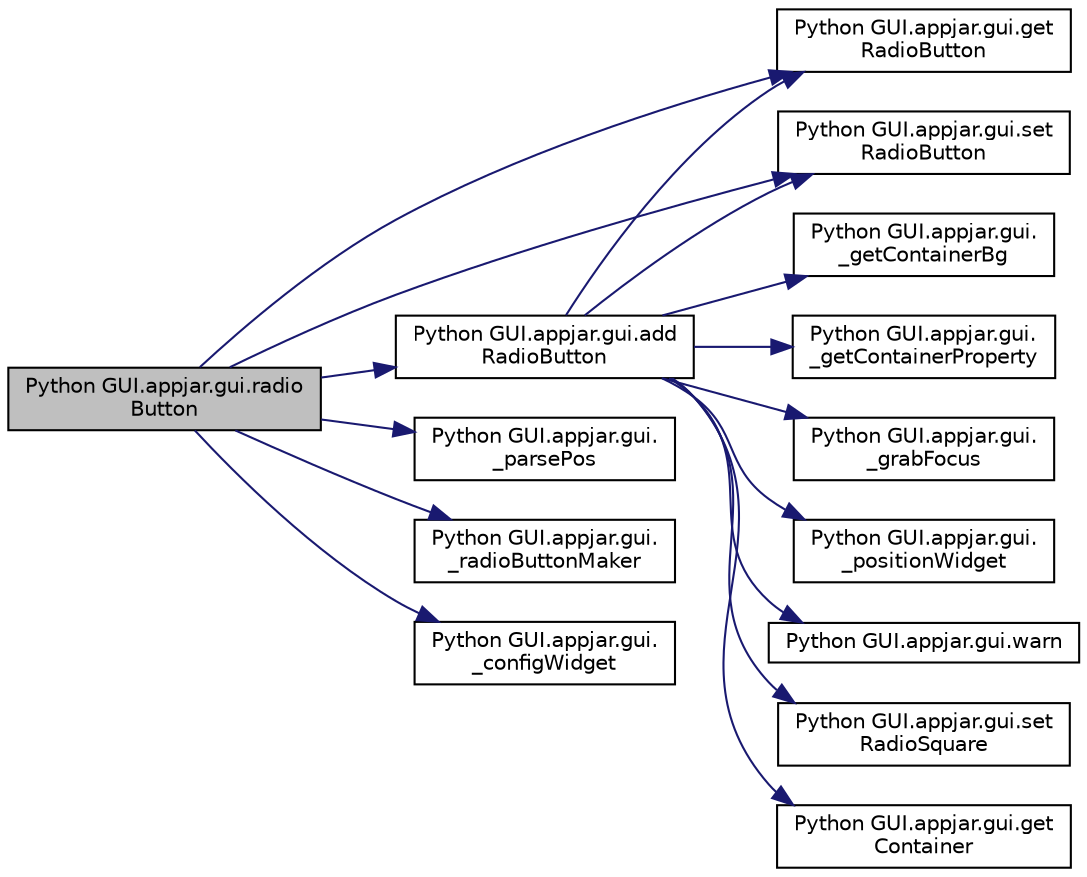 digraph "Python GUI.appjar.gui.radioButton"
{
  edge [fontname="Helvetica",fontsize="10",labelfontname="Helvetica",labelfontsize="10"];
  node [fontname="Helvetica",fontsize="10",shape=record];
  rankdir="LR";
  Node1772 [label="Python GUI.appjar.gui.radio\lButton",height=0.2,width=0.4,color="black", fillcolor="grey75", style="filled", fontcolor="black"];
  Node1772 -> Node1773 [color="midnightblue",fontsize="10",style="solid",fontname="Helvetica"];
  Node1773 [label="Python GUI.appjar.gui.get\lRadioButton",height=0.2,width=0.4,color="black", fillcolor="white", style="filled",URL="$class_python_01_g_u_i_1_1appjar_1_1gui.html#afff0afbe253c863000467c0516934959"];
  Node1772 -> Node1774 [color="midnightblue",fontsize="10",style="solid",fontname="Helvetica"];
  Node1774 [label="Python GUI.appjar.gui.set\lRadioButton",height=0.2,width=0.4,color="black", fillcolor="white", style="filled",URL="$class_python_01_g_u_i_1_1appjar_1_1gui.html#af69209dba535abdc4b9e2f3e5e9946e9"];
  Node1772 -> Node1775 [color="midnightblue",fontsize="10",style="solid",fontname="Helvetica"];
  Node1775 [label="Python GUI.appjar.gui.\l_parsePos",height=0.2,width=0.4,color="black", fillcolor="white", style="filled",URL="$class_python_01_g_u_i_1_1appjar_1_1gui.html#a1151185c82adc42b922797e38132c2ca",tooltip="FUNCTIONS for labels. "];
  Node1772 -> Node1776 [color="midnightblue",fontsize="10",style="solid",fontname="Helvetica"];
  Node1776 [label="Python GUI.appjar.gui.\l_radioButtonMaker",height=0.2,width=0.4,color="black", fillcolor="white", style="filled",URL="$class_python_01_g_u_i_1_1appjar_1_1gui.html#aaa09fa73e2c560d0ae0a2d7eb6e6c18a"];
  Node1772 -> Node1777 [color="midnightblue",fontsize="10",style="solid",fontname="Helvetica"];
  Node1777 [label="Python GUI.appjar.gui.\l_configWidget",height=0.2,width=0.4,color="black", fillcolor="white", style="filled",URL="$class_python_01_g_u_i_1_1appjar_1_1gui.html#a66b018474a855b26826b0580a7c40a9e"];
  Node1772 -> Node1778 [color="midnightblue",fontsize="10",style="solid",fontname="Helvetica"];
  Node1778 [label="Python GUI.appjar.gui.add\lRadioButton",height=0.2,width=0.4,color="black", fillcolor="white", style="filled",URL="$class_python_01_g_u_i_1_1appjar_1_1gui.html#a3020da53937c4a65832c8cb88df01727"];
  Node1778 -> Node1779 [color="midnightblue",fontsize="10",style="solid",fontname="Helvetica"];
  Node1779 [label="Python GUI.appjar.gui.get\lContainer",height=0.2,width=0.4,color="black", fillcolor="white", style="filled",URL="$class_python_01_g_u_i_1_1appjar_1_1gui.html#aa89c83e95e3952f6cc39fc23dffa15ce"];
  Node1778 -> Node1780 [color="midnightblue",fontsize="10",style="solid",fontname="Helvetica"];
  Node1780 [label="Python GUI.appjar.gui.\l_getContainerBg",height=0.2,width=0.4,color="black", fillcolor="white", style="filled",URL="$class_python_01_g_u_i_1_1appjar_1_1gui.html#a7ca2e28f0ccf3c5e00ca64676c496afd"];
  Node1778 -> Node1781 [color="midnightblue",fontsize="10",style="solid",fontname="Helvetica"];
  Node1781 [label="Python GUI.appjar.gui.\l_getContainerProperty",height=0.2,width=0.4,color="black", fillcolor="white", style="filled",URL="$class_python_01_g_u_i_1_1appjar_1_1gui.html#aa0cf90816634eb9855a518e37d864ec1"];
  Node1778 -> Node1782 [color="midnightblue",fontsize="10",style="solid",fontname="Helvetica"];
  Node1782 [label="Python GUI.appjar.gui.\l_grabFocus",height=0.2,width=0.4,color="black", fillcolor="white", style="filled",URL="$class_python_01_g_u_i_1_1appjar_1_1gui.html#a1250327630c10e3a669b5e3bb8a0fc14"];
  Node1778 -> Node1783 [color="midnightblue",fontsize="10",style="solid",fontname="Helvetica"];
  Node1783 [label="Python GUI.appjar.gui.\l_positionWidget",height=0.2,width=0.4,color="black", fillcolor="white", style="filled",URL="$class_python_01_g_u_i_1_1appjar_1_1gui.html#a994cf4bbd47f434233271d3d8b0eb4c6"];
  Node1778 -> Node1773 [color="midnightblue",fontsize="10",style="solid",fontname="Helvetica"];
  Node1778 -> Node1774 [color="midnightblue",fontsize="10",style="solid",fontname="Helvetica"];
  Node1778 -> Node1784 [color="midnightblue",fontsize="10",style="solid",fontname="Helvetica"];
  Node1784 [label="Python GUI.appjar.gui.warn",height=0.2,width=0.4,color="black", fillcolor="white", style="filled",URL="$class_python_01_g_u_i_1_1appjar_1_1gui.html#aa0a271b0b17a802e6d7b598c12bcd930"];
  Node1778 -> Node1785 [color="midnightblue",fontsize="10",style="solid",fontname="Helvetica"];
  Node1785 [label="Python GUI.appjar.gui.set\lRadioSquare",height=0.2,width=0.4,color="black", fillcolor="white", style="filled",URL="$class_python_01_g_u_i_1_1appjar_1_1gui.html#ab9f0a63cb14c5ba948cfbb9f85237c36"];
}

